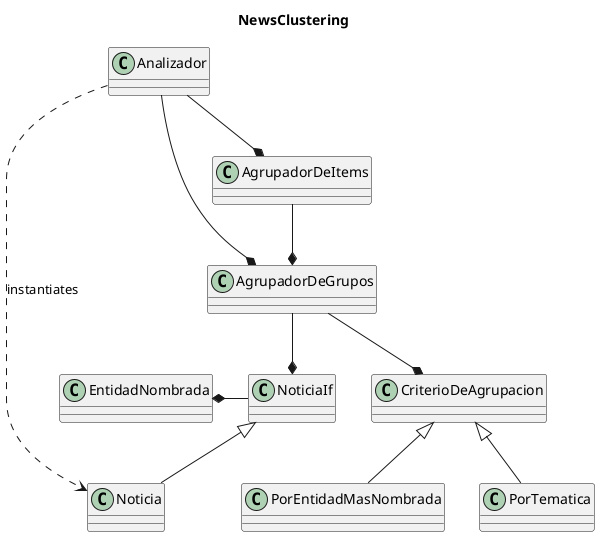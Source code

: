 @startuml

title NewsClustering

class Analizador
class NoticiaIf
class Noticia
class EntidadNombrada
class AgrupadorDeGrupos
class AgrupadorDeItems
class CriterioDeAgrupacion
class PorEntidadMasNombrada
class PorTematica

NoticiaIf <|-- Noticia

EntidadNombrada *- NoticiaIf

Analizador ..> Noticia : instantiates
Analizador --* AgrupadorDeGrupos
Analizador --* AgrupadorDeItems

AgrupadorDeItems --* AgrupadorDeGrupos
AgrupadorDeGrupos --* CriterioDeAgrupacion

PorEntidadMasNombrada -up-|>CriterioDeAgrupacion
PorTematica -up-|> CriterioDeAgrupacion

AgrupadorDeGrupos --* NoticiaIf

@enduml